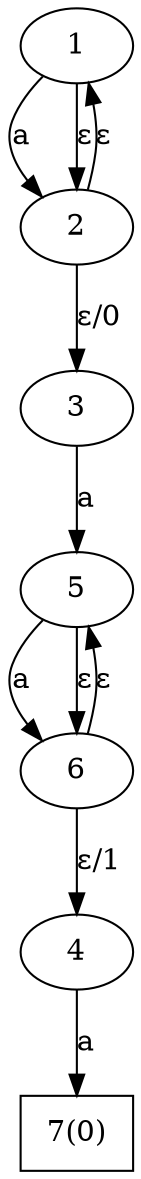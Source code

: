 digraph a_star {	1 -> 2[label="a"]
	1 -> 2[label="ε"]
	2 -> 1[label="ε"]
	2 -> 3[label="ε/0"]
	3 -> 5[label="a"]
	4 -> 7[label="a"]
	5 -> 6[label="a"]
	5 -> 6[label="ε"]
	6 -> 5[label="ε"]
	6 -> 4[label="ε/1"]7[shape=box, label="7(0)"]}
